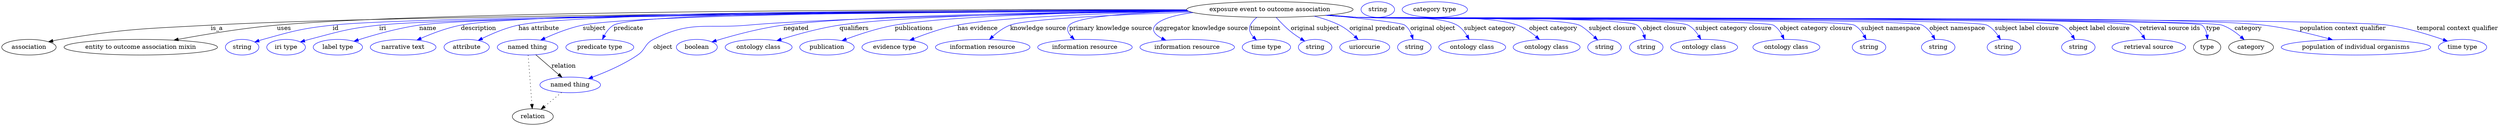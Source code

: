 digraph {
	graph [bb="0,0,5734.4,283"];
	node [label="\N"];
	"exposure event to outcome association"	[height=0.5,
		label="exposure event to outcome association",
		pos="2911.4,265",
		width=5.3079];
	association	[height=0.5,
		pos="62.394,178",
		width=1.7332];
	"exposure event to outcome association" -> association	[label=is_a,
		lp="493.39,221.5",
		pos="e,107.14,190.56 2720.8,263.25 2227,261 914.2,252.88 479.39,229 325.59,220.55 286.37,221.09 134.39,196 128.71,195.06 122.81,193.93 \
116.94,192.7"];
	"entity to outcome association mixin"	[height=0.5,
		pos="319.39,178",
		width=4.8926];
	"exposure event to outcome association" -> "entity to outcome association mixin"	[label=uses,
		lp="647.89,221.5",
		pos="e,395.31,194.3 2720.2,264.6 2247.8,265.51 1034.5,264.21 631.39,229 554.52,222.29 467.92,207.85 405.5,196.21"];
	id	[color=blue,
		height=0.5,
		label=string,
		pos="551.39,178",
		width=1.0652];
	"exposure event to outcome association" -> id	[color=blue,
		label=id,
		lp="766.39,221.5",
		pos="e,580.38,189.98 2721.3,262.94 2231.5,259.93 950.96,250.12 759.39,229 687.22,221.04 669.34,215.5 599.39,196 596.29,195.13 593.09,\
194.17 589.89,193.15",
		style=solid];
	iri	[color=blue,
		height=0.5,
		label="iri type",
		pos="652.39,178",
		width=1.2277];
	"exposure event to outcome association" -> iri	[color=blue,
		label=iri,
		lp="873.39,221.5",
		pos="e,685.31,190.16 2721.7,262.77 2249.5,259.43 1046.4,249.03 865.39,229 793.23,221.01 775.62,214.45 705.39,196 702.02,195.11 698.55,\
194.14 695.06,193.12",
		style=solid];
	name	[color=blue,
		height=0.5,
		label="label type",
		pos="771.39,178",
		width=1.5707];
	"exposure event to outcome association" -> name	[color=blue,
		label=name,
		lp="977.39,221.5",
		pos="e,808.25,191.78 2721,263.24 2263.6,261.02 1128.4,253.15 957.39,229 908.92,222.16 855.05,206.78 817.81,194.88",
		style=solid];
	description	[color=blue,
		height=0.5,
		label="narrative text",
		pos="921.39,178",
		width=2.0943];
	"exposure event to outcome association" -> description	[color=blue,
		label=description,
		lp="1093.9,221.5",
		pos="e,952.77,194.4 2720.4,264.1 2279,263.81 1213.5,259.86 1053.4,229 1021.7,222.89 987.7,209.84 962.13,198.6",
		style=solid];
	"has attribute"	[color=blue,
		height=0.5,
		label=attribute,
		pos="1066.4,178",
		width=1.4443];
	"exposure event to outcome association" -> "has attribute"	[color=blue,
		label="has attribute",
		lp="1232.4,221.5",
		pos="e,1092.9,193.55 2720.4,264.17 2302.4,263.96 1331.9,260.09 1185.4,229 1156.1,222.79 1125,209.44 1101.9,198.1",
		style=solid];
	subject	[color=blue,
		height=0.5,
		label="named thing",
		pos="1206.4,178",
		width=1.9318];
	"exposure event to outcome association" -> subject	[color=blue,
		label=subject,
		lp="1359.4,221.5",
		pos="e,1236.5,194.37 2720.8,263.53 2330.5,262.01 1465.8,255.65 1333.4,229 1302.9,222.87 1270.4,209.91 1245.8,198.72",
		style=solid];
	predicate	[color=blue,
		height=0.5,
		label="predicate type",
		pos="1372.4,178",
		width=2.1665];
	"exposure event to outcome association" -> predicate	[color=blue,
		label=predicate,
		lp="1438.4,221.5",
		pos="e,1378.4,196.14 2720.1,264.31 2327.1,264.31 1460.7,260.67 1404.4,229 1395,223.7 1387.9,214.33 1382.8,205.13",
		style=solid];
	object	[color=blue,
		height=0.5,
		label="named thing",
		pos="1304.4,91",
		width=1.9318];
	"exposure event to outcome association" -> object	[color=blue,
		label=object,
		lp="1517.4,178",
		pos="e,1346,105.47 2724.3,261.32 2437.7,256.74 1902.9,246.21 1712.4,229 1615.2,220.23 1582.5,240.02 1495.4,196 1475.2,185.79 1478.1,172.77 \
1459.4,160 1427.3,138.07 1387,120.64 1355.5,108.92",
		style=solid];
	negated	[color=blue,
		height=0.5,
		label=boolean,
		pos="1595.4,178",
		width=1.2999];
	"exposure event to outcome association" -> negated	[color=blue,
		label=negated,
		lp="1822.4,221.5",
		pos="e,1630,190.39 2722.1,262.55 2451.4,259.7 1967.1,251.55 1793.4,229 1739.6,222.02 1679.4,205.52 1639.6,193.37",
		style=solid];
	qualifiers	[color=blue,
		height=0.5,
		label="ontology class",
		pos="1736.4,178",
		width=2.1304];
	"exposure event to outcome association" -> qualifiers	[color=blue,
		label=qualifiers,
		lp="1955.9,221.5",
		pos="e,1778.3,193.2 2722.2,262.41 2479.2,259.49 2071.2,251.33 1922.4,229 1876.1,222.05 1824.8,207.75 1787.8,196.22",
		style=solid];
	publications	[color=blue,
		height=0.5,
		label=publication,
		pos="1893.4,178",
		width=1.7332];
	"exposure event to outcome association" -> publications	[color=blue,
		label=publications,
		lp="2093.4,221.5",
		pos="e,1928,193.08 2722.1,262.25 2508.3,259.23 2173.7,251.03 2049.4,229 2010.7,222.15 1968.4,208.15 1937.6,196.7",
		style=solid];
	"has evidence"	[color=blue,
		height=0.5,
		label="evidence type",
		pos="2049.4,178",
		width=2.0943];
	"exposure event to outcome association" -> "has evidence"	[color=blue,
		label="has evidence",
		lp="2239.9,221.5",
		pos="e,2083.8,194.09 2725.1,260.93 2547,256.91 2291.3,247.98 2193.4,229 2158.9,222.31 2121.4,209.1 2093.3,197.94",
		style=solid];
	"knowledge source"	[color=blue,
		height=0.5,
		label="information resource",
		pos="2251.4,178",
		width=3.015];
	"exposure event to outcome association" -> "knowledge source"	[color=blue,
		label="knowledge source",
		lp="2378.9,221.5",
		pos="e,2267,195.95 2731.2,258.92 2569.8,253.47 2352.6,243.58 2314.4,229 2299.6,223.35 2285.5,212.89 2274.5,202.99",
		style=solid];
	"primary knowledge source"	[color=blue,
		height=0.5,
		label="information resource",
		pos="2486.4,178",
		width=3.015];
	"exposure event to outcome association" -> "primary knowledge source"	[color=blue,
		label="primary knowledge source",
		lp="2545.4,221.5",
		pos="e,2462.2,195.77 2723.7,261.61 2604.6,258.08 2469.4,249.53 2450.4,229 2443,220.97 2447.2,211.37 2455,202.74",
		style=solid];
	"aggregator knowledge source"	[color=blue,
		height=0.5,
		label="information resource",
		pos="2721.4,178",
		width=3.015];
	"exposure event to outcome association" -> "aggregator knowledge source"	[color=blue,
		label="aggregator knowledge source",
		lp="2754.9,221.5",
		pos="e,2672.2,194.17 2735.1,257.95 2695.6,252.79 2661.5,243.94 2648.4,229 2638,217.1 2647.7,206.69 2663.1,198.49",
		style=solid];
	timepoint	[color=blue,
		height=0.5,
		label="time type",
		pos="2903.4,178",
		width=1.5346];
	"exposure event to outcome association" -> timepoint	[color=blue,
		label=timepoint,
		lp="2901.4,221.5",
		pos="e,2880.6,194.47 2881.8,247.2 2875.6,242.2 2869.9,236.11 2866.4,229 2861.7,219.42 2866.1,209.79 2873.4,201.57",
		style=solid];
	"original subject"	[color=blue,
		height=0.5,
		label=string,
		pos="3015.4,178",
		width=1.0652];
	"exposure event to outcome association" -> "original subject"	[color=blue,
		label="original subject",
		lp="3015.4,221.5",
		pos="e,2991.4,192.24 2926,246.75 2935.1,236.6 2947.3,223.86 2959.4,214 2966.6,208.17 2974.8,202.54 2982.7,197.56",
		style=solid];
	"original predicate"	[color=blue,
		height=0.5,
		label=uriorcurie,
		pos="3129.4,178",
		width=1.5887];
	"exposure event to outcome association" -> "original predicate"	[color=blue,
		label="original predicate",
		lp="3157.9,221.5",
		pos="e,3114.2,195.85 3013,249.72 3033,244.74 3053.3,238.02 3071.4,229 3084.5,222.46 3097,212.32 3107.1,202.87",
		style=solid];
	"original object"	[color=blue,
		height=0.5,
		label=string,
		pos="3243.4,178",
		width=1.0652];
	"exposure event to outcome association" -> "original object"	[color=blue,
		label="original object",
		lp="3285.9,221.5",
		pos="e,3240.4,196.13 3044.4,251.99 3125,244.2 3213.9,234.52 3221.4,229 3229.1,223.36 3234.1,214.47 3237.4,205.74",
		style=solid];
	"subject category"	[color=blue,
		height=0.5,
		label="ontology class",
		pos="3376.4,178",
		width=2.1304];
	"exposure event to outcome association" -> "subject category"	[color=blue,
		label="subject category",
		lp="3416.9,221.5",
		pos="e,3369.3,195.96 3047.2,252.33 3068.7,250.52 3090.6,248.69 3111.4,247 3162.5,242.83 3296.9,254.43 3341.4,229 3351.1,223.48 3358.7,\
214.08 3364.3,204.9",
		style=solid];
	"object category"	[color=blue,
		height=0.5,
		label="ontology class",
		pos="3547.4,178",
		width=2.1304];
	"exposure event to outcome association" -> "object category"	[color=blue,
		label="object category",
		lp="3562.9,221.5",
		pos="e,3530.9,195.77 3044.2,252.04 3066.6,250.21 3089.7,248.45 3111.4,247 3193.3,241.52 3403.1,256.76 3480.4,229 3496.2,223.34 3511.3,\
212.62 3523.2,202.56",
		style=solid];
	"subject closure"	[color=blue,
		height=0.5,
		label=string,
		pos="3680.4,178",
		width=1.0652];
	"exposure event to outcome association" -> "subject closure"	[color=blue,
		label="subject closure",
		lp="3698.9,221.5",
		pos="e,3664.6,194.71 3042.8,251.89 3065.7,250.06 3089.2,248.33 3111.4,247 3168.1,243.59 3569.5,249.72 3622.4,229 3630.3,225.91 3644.7,\
213.49 3657.2,201.8",
		style=solid];
	"object closure"	[color=blue,
		height=0.5,
		label=string,
		pos="3776.4,178",
		width=1.0652];
	"exposure event to outcome association" -> "object closure"	[color=blue,
		label="object closure",
		lp="3818.4,221.5",
		pos="e,3774,196.4 3042,251.82 3065.1,249.97 3089,248.27 3111.4,247 3147.1,244.98 3725.9,249.23 3755.4,229 3763.2,223.67 3768.1,214.84 \
3771.2,206.08",
		style=solid];
	"subject category closure"	[color=blue,
		height=0.5,
		label="ontology class",
		pos="3909.4,178",
		width=2.1304];
	"exposure event to outcome association" -> "subject category closure"	[color=blue,
		label="subject category closure",
		lp="3976.9,221.5",
		pos="e,3901.8,196.21 3041.5,251.78 3064.8,249.93 3088.8,248.23 3111.4,247 3153.6,244.71 3834.9,248.48 3872.4,229 3882.6,223.72 3890.7,\
214.23 3896.7,204.93",
		style=solid];
	"object category closure"	[color=blue,
		height=0.5,
		label="ontology class",
		pos="4098.4,178",
		width=2.1304];
	"exposure event to outcome association" -> "object category closure"	[color=blue,
		label="object category closure",
		lp="4166.9,221.5",
		pos="e,4093.1,196.12 3040.9,251.73 3064.4,249.87 3088.6,248.18 3111.4,247 3137.9,245.62 4045.4,242.32 4068.4,229 4077.5,223.73 4084.2,\
214.5 4088.8,205.4",
		style=solid];
	"subject namespace"	[color=blue,
		height=0.5,
		label=string,
		pos="4288.4,178",
		width=1.0652];
	"exposure event to outcome association" -> "subject namespace"	[color=blue,
		label="subject namespace",
		lp="4338.4,221.5",
		pos="e,4281.7,196.2 3040.4,251.72 3064,249.85 3088.4,248.16 3111.4,247 3143.1,245.4 4226.4,244.08 4254.4,229 4264.1,223.77 4271.6,214.42 \
4277,205.2",
		style=solid];
	"object namespace"	[color=blue,
		height=0.5,
		label=string,
		pos="4447.4,178",
		width=1.0652];
	"exposure event to outcome association" -> "object namespace"	[color=blue,
		label="object namespace",
		lp="4491.4,221.5",
		pos="e,4440,195.75 3040.4,251.68 3064,249.81 3088.4,248.13 3111.4,247 3147.4,245.22 4378.3,245.47 4410.4,229 4420.7,223.7 4428.9,214.02 \
4434.9,204.58",
		style=solid];
	"subject label closure"	[color=blue,
		height=0.5,
		label=string,
		pos="4598.4,178",
		width=1.0652];
	"exposure event to outcome association" -> "subject label closure"	[color=blue,
		label="subject label closure",
		lp="4651.4,221.5",
		pos="e,4590.4,195.78 3040.1,251.68 3063.8,249.8 3088.3,248.12 3111.4,247 3151.6,245.05 4523.4,246.87 4559.4,229 4570.1,223.68 4578.8,\
213.86 4585.2,204.33",
		style=solid];
	"object label closure"	[color=blue,
		height=0.5,
		label=string,
		pos="4769.4,178",
		width=1.0652];
	"exposure event to outcome association" -> "object label closure"	[color=blue,
		label="object label closure",
		lp="4817.9,221.5",
		pos="e,4761.1,195.8 3039.9,251.67 3063.6,249.79 3088.2,248.11 3111.4,247 3156.3,244.85 4689,248.7 4729.4,229 4740.3,223.7 4749.1,213.89 \
4755.7,204.35",
		style=solid];
	"retrieval source ids"	[color=blue,
		height=0.5,
		label="retrieval source",
		pos="4931.4,178",
		width=2.347];
	"exposure event to outcome association" -> "retrieval source ids"	[color=blue,
		label="retrieval source ids",
		lp="4979.9,221.5",
		pos="e,4922.8,196.3 3039.9,251.65 3063.6,249.77 3088.2,248.1 3111.4,247 3160.8,244.65 4846.9,250.64 4891.4,229 4902.1,223.78 4910.9,214.17 \
4917.4,204.76",
		style=solid];
	type	[height=0.5,
		pos="5065.4,178",
		width=0.86659];
	"exposure event to outcome association" -> type	[color=blue,
		label=type,
		lp="5079.4,221.5",
		pos="e,5066.2,196.19 3039.9,251.64 3063.6,249.76 3088.2,248.09 3111.4,247 3138.3,245.73 5032.3,245.8 5053.4,229 5060.2,223.55 5063.6,\
214.93 5065.2,206.37",
		style=solid];
	category	[height=0.5,
		pos="5166.4,178",
		width=1.4263];
	"exposure event to outcome association" -> category	[color=blue,
		label=category,
		lp="5159.9,221.5",
		pos="e,5150.8,195.26 3039.9,251.63 3063.6,249.76 3088.2,248.09 3111.4,247 3166.6,244.41 5047.1,246.64 5099.4,229 5115.6,223.54 5131.1,\
212.51 5143.1,202.2",
		style=solid];
	"population context qualifier"	[color=blue,
		height=0.5,
		label="population of individual organisms",
		pos="5407.4,178",
		width=4.7662];
	"exposure event to outcome association" -> "population context qualifier"	[color=blue,
		label="population context qualifier",
		lp="5377.4,221.5",
		pos="e,5353.5,195.22 3039.6,251.65 3063.4,249.76 3088.2,248.09 3111.4,247 3342.7,236.19 4965.5,256.75 5195.4,229 5246,222.9 5302,209.37 \
5343.8,197.93",
		style=solid];
	"temporal context qualifier"	[color=blue,
		height=0.5,
		label="time type",
		pos="5652.4,178",
		width=1.5346];
	"exposure event to outcome association" -> "temporal context qualifier"	[color=blue,
		label="temporal context qualifier",
		lp="5640.9,221.5",
		pos="e,5617.8,192.13 3039.6,251.63 3063.4,249.74 3088.2,248.07 3111.4,247 3242.9,240.92 5350.2,248.05 5480.4,229 5524.8,222.51 5573.8,\
207.45 5608.1,195.55",
		style=solid];
	subject -> object	[label=relation,
		lp="1289.4,134.5",
		pos="e,1285.6,108.34 1225.3,160.61 1240.2,147.68 1261.2,129.47 1277.8,115.07"];
	relation	[height=0.5,
		pos="1218.4,18",
		width=1.2999];
	subject -> relation	[pos="e,1217.1,36.188 1207.7,159.79 1209.8,132.48 1213.8,78.994 1216.3,46.38",
		style=dotted];
	object -> relation	[pos="e,1237.3,34.647 1284.4,73.533 1272.8,63.922 1258,51.669 1245.3,41.213",
		style=dotted];
	association_type	[color=blue,
		height=0.5,
		label=string,
		pos="3158.4,265",
		width=1.0652];
	association_category	[color=blue,
		height=0.5,
		label="category type",
		pos="3289.4,265",
		width=2.0762];
}
